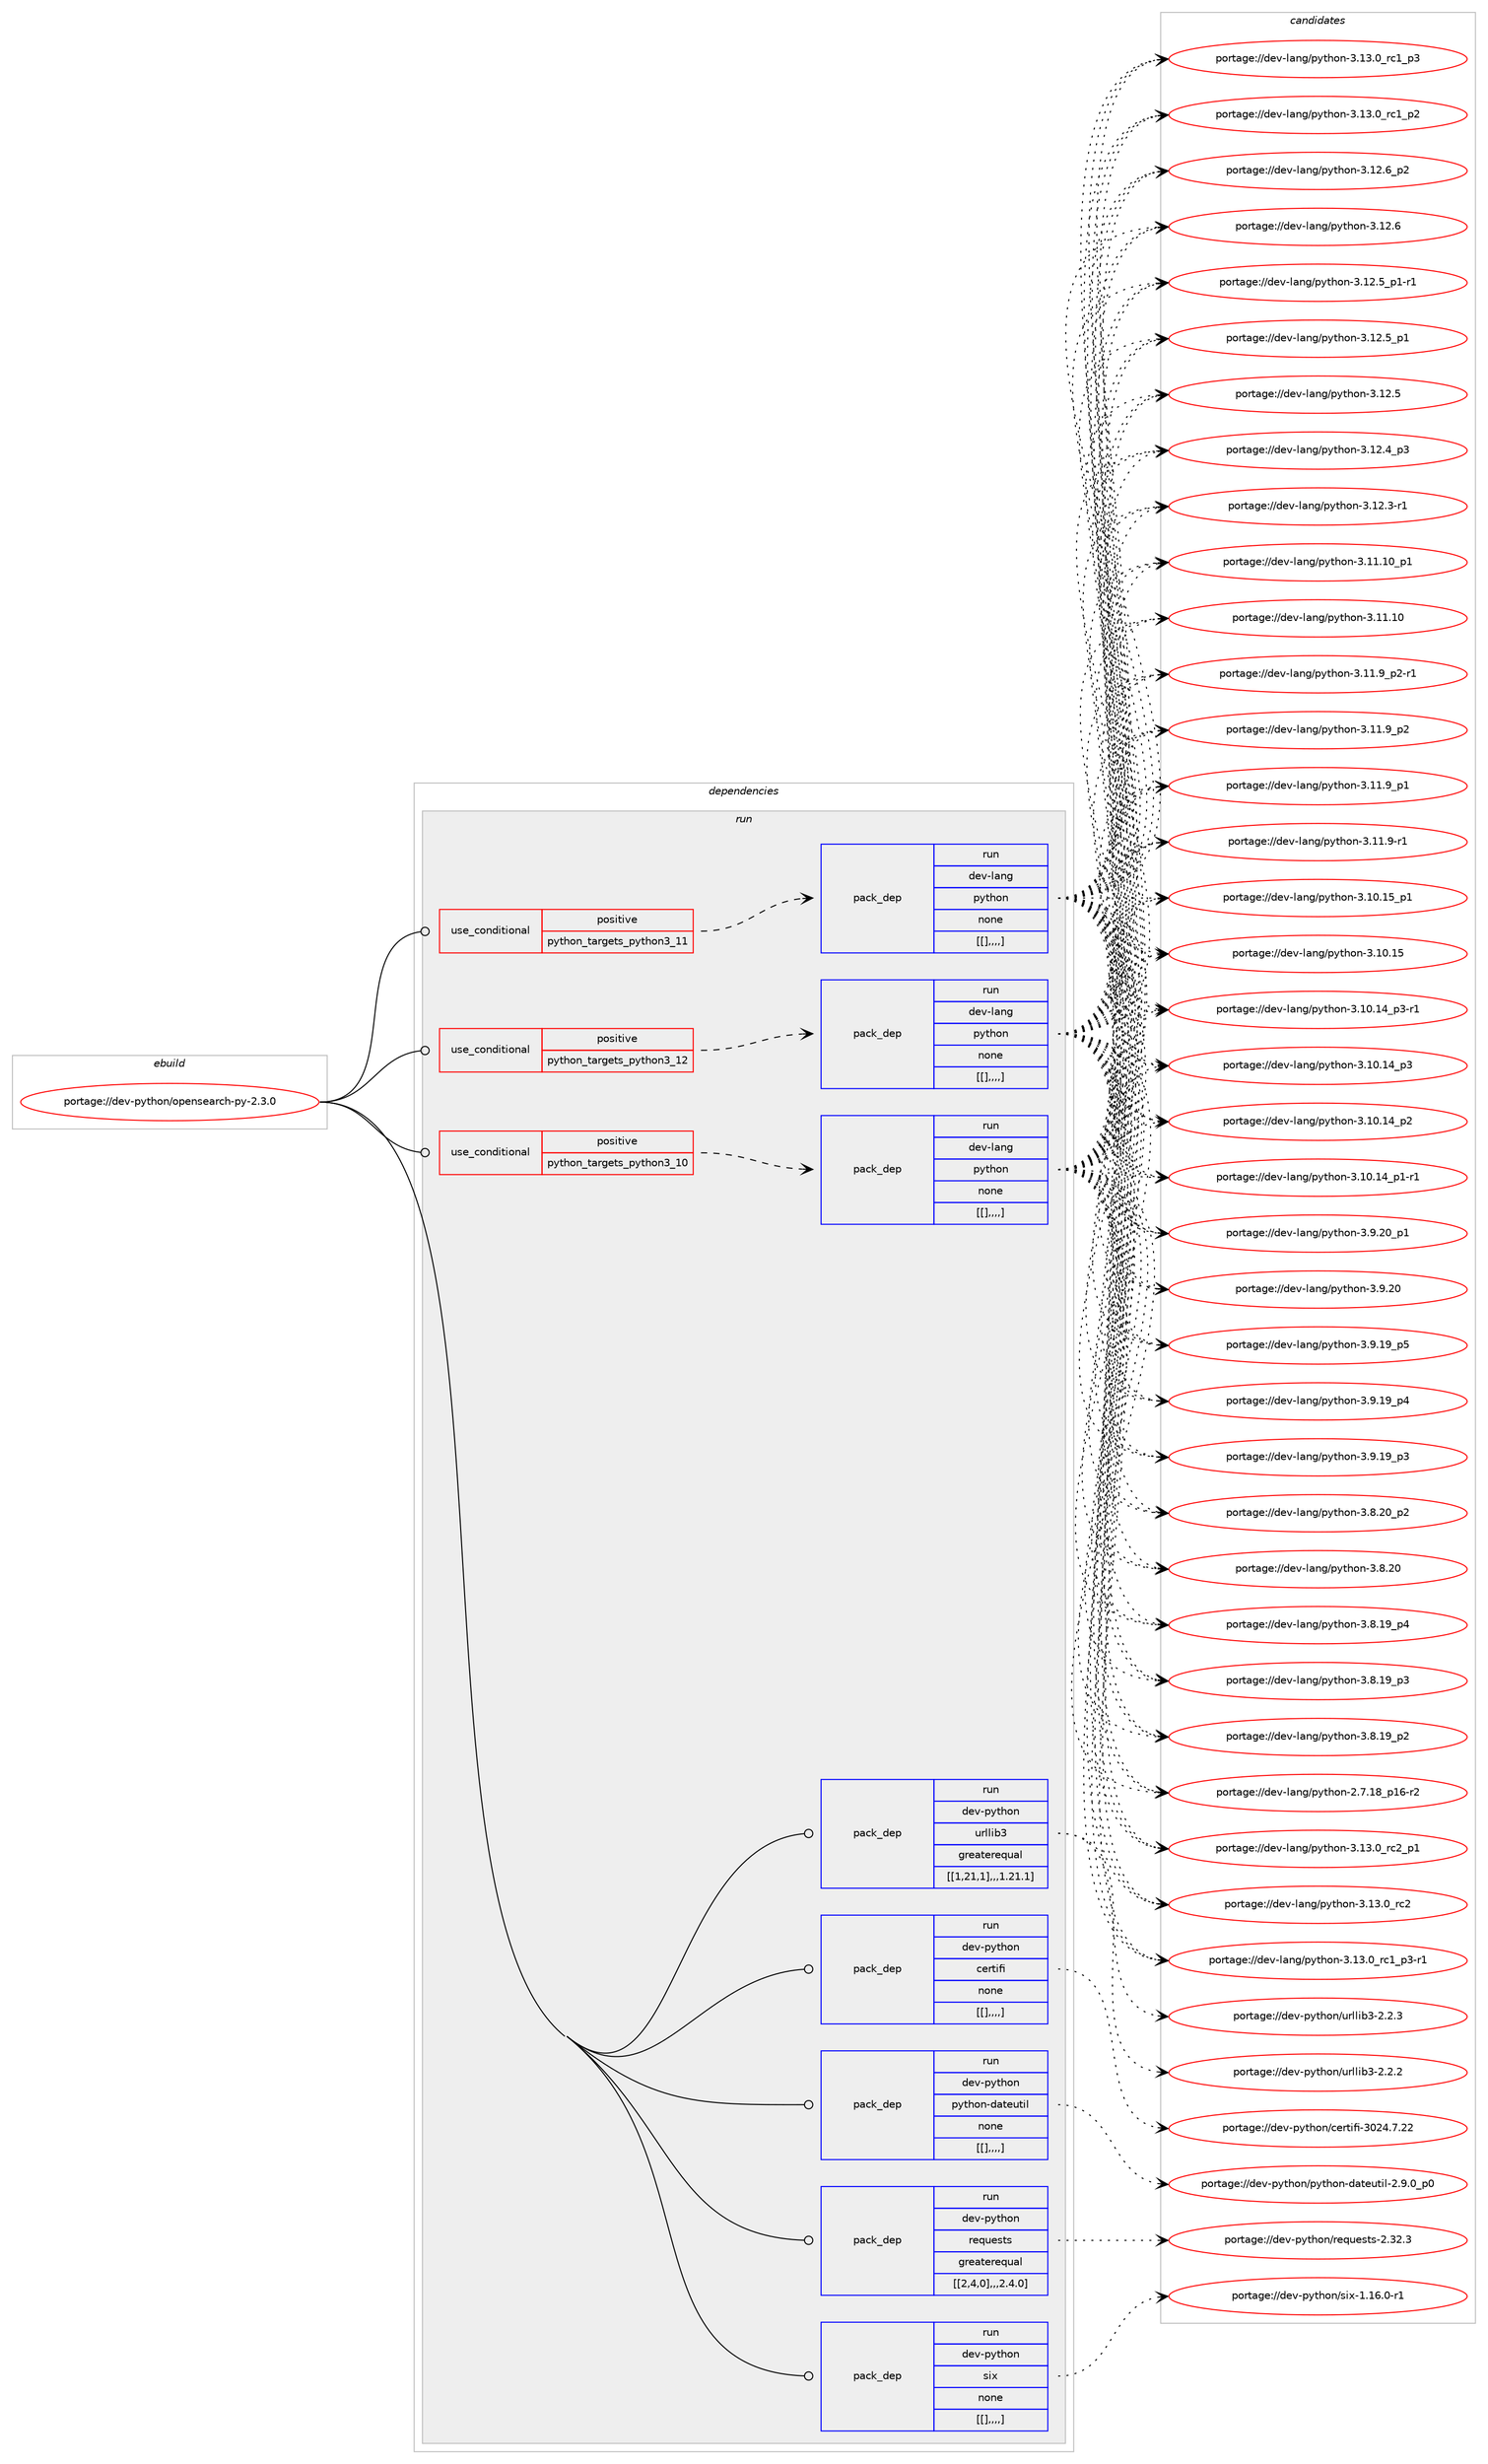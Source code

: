 digraph prolog {

# *************
# Graph options
# *************

newrank=true;
concentrate=true;
compound=true;
graph [rankdir=LR,fontname=Helvetica,fontsize=10,ranksep=1.5];#, ranksep=2.5, nodesep=0.2];
edge  [arrowhead=vee];
node  [fontname=Helvetica,fontsize=10];

# **********
# The ebuild
# **********

subgraph cluster_leftcol {
color=gray;
label=<<i>ebuild</i>>;
id [label="portage://dev-python/opensearch-py-2.3.0", color=red, width=4, href="../dev-python/opensearch-py-2.3.0.svg"];
}

# ****************
# The dependencies
# ****************

subgraph cluster_midcol {
color=gray;
label=<<i>dependencies</i>>;
subgraph cluster_compile {
fillcolor="#eeeeee";
style=filled;
label=<<i>compile</i>>;
}
subgraph cluster_compileandrun {
fillcolor="#eeeeee";
style=filled;
label=<<i>compile and run</i>>;
}
subgraph cluster_run {
fillcolor="#eeeeee";
style=filled;
label=<<i>run</i>>;
subgraph cond36762 {
dependency155177 [label=<<TABLE BORDER="0" CELLBORDER="1" CELLSPACING="0" CELLPADDING="4"><TR><TD ROWSPAN="3" CELLPADDING="10">use_conditional</TD></TR><TR><TD>positive</TD></TR><TR><TD>python_targets_python3_10</TD></TR></TABLE>>, shape=none, color=red];
subgraph pack117201 {
dependency155178 [label=<<TABLE BORDER="0" CELLBORDER="1" CELLSPACING="0" CELLPADDING="4" WIDTH="220"><TR><TD ROWSPAN="6" CELLPADDING="30">pack_dep</TD></TR><TR><TD WIDTH="110">run</TD></TR><TR><TD>dev-lang</TD></TR><TR><TD>python</TD></TR><TR><TD>none</TD></TR><TR><TD>[[],,,,]</TD></TR></TABLE>>, shape=none, color=blue];
}
dependency155177:e -> dependency155178:w [weight=20,style="dashed",arrowhead="vee"];
}
id:e -> dependency155177:w [weight=20,style="solid",arrowhead="odot"];
subgraph cond36763 {
dependency155179 [label=<<TABLE BORDER="0" CELLBORDER="1" CELLSPACING="0" CELLPADDING="4"><TR><TD ROWSPAN="3" CELLPADDING="10">use_conditional</TD></TR><TR><TD>positive</TD></TR><TR><TD>python_targets_python3_11</TD></TR></TABLE>>, shape=none, color=red];
subgraph pack117202 {
dependency155180 [label=<<TABLE BORDER="0" CELLBORDER="1" CELLSPACING="0" CELLPADDING="4" WIDTH="220"><TR><TD ROWSPAN="6" CELLPADDING="30">pack_dep</TD></TR><TR><TD WIDTH="110">run</TD></TR><TR><TD>dev-lang</TD></TR><TR><TD>python</TD></TR><TR><TD>none</TD></TR><TR><TD>[[],,,,]</TD></TR></TABLE>>, shape=none, color=blue];
}
dependency155179:e -> dependency155180:w [weight=20,style="dashed",arrowhead="vee"];
}
id:e -> dependency155179:w [weight=20,style="solid",arrowhead="odot"];
subgraph cond36764 {
dependency155181 [label=<<TABLE BORDER="0" CELLBORDER="1" CELLSPACING="0" CELLPADDING="4"><TR><TD ROWSPAN="3" CELLPADDING="10">use_conditional</TD></TR><TR><TD>positive</TD></TR><TR><TD>python_targets_python3_12</TD></TR></TABLE>>, shape=none, color=red];
subgraph pack117203 {
dependency155182 [label=<<TABLE BORDER="0" CELLBORDER="1" CELLSPACING="0" CELLPADDING="4" WIDTH="220"><TR><TD ROWSPAN="6" CELLPADDING="30">pack_dep</TD></TR><TR><TD WIDTH="110">run</TD></TR><TR><TD>dev-lang</TD></TR><TR><TD>python</TD></TR><TR><TD>none</TD></TR><TR><TD>[[],,,,]</TD></TR></TABLE>>, shape=none, color=blue];
}
dependency155181:e -> dependency155182:w [weight=20,style="dashed",arrowhead="vee"];
}
id:e -> dependency155181:w [weight=20,style="solid",arrowhead="odot"];
subgraph pack117204 {
dependency155183 [label=<<TABLE BORDER="0" CELLBORDER="1" CELLSPACING="0" CELLPADDING="4" WIDTH="220"><TR><TD ROWSPAN="6" CELLPADDING="30">pack_dep</TD></TR><TR><TD WIDTH="110">run</TD></TR><TR><TD>dev-python</TD></TR><TR><TD>certifi</TD></TR><TR><TD>none</TD></TR><TR><TD>[[],,,,]</TD></TR></TABLE>>, shape=none, color=blue];
}
id:e -> dependency155183:w [weight=20,style="solid",arrowhead="odot"];
subgraph pack117205 {
dependency155184 [label=<<TABLE BORDER="0" CELLBORDER="1" CELLSPACING="0" CELLPADDING="4" WIDTH="220"><TR><TD ROWSPAN="6" CELLPADDING="30">pack_dep</TD></TR><TR><TD WIDTH="110">run</TD></TR><TR><TD>dev-python</TD></TR><TR><TD>python-dateutil</TD></TR><TR><TD>none</TD></TR><TR><TD>[[],,,,]</TD></TR></TABLE>>, shape=none, color=blue];
}
id:e -> dependency155184:w [weight=20,style="solid",arrowhead="odot"];
subgraph pack117206 {
dependency155185 [label=<<TABLE BORDER="0" CELLBORDER="1" CELLSPACING="0" CELLPADDING="4" WIDTH="220"><TR><TD ROWSPAN="6" CELLPADDING="30">pack_dep</TD></TR><TR><TD WIDTH="110">run</TD></TR><TR><TD>dev-python</TD></TR><TR><TD>requests</TD></TR><TR><TD>greaterequal</TD></TR><TR><TD>[[2,4,0],,,2.4.0]</TD></TR></TABLE>>, shape=none, color=blue];
}
id:e -> dependency155185:w [weight=20,style="solid",arrowhead="odot"];
subgraph pack117207 {
dependency155186 [label=<<TABLE BORDER="0" CELLBORDER="1" CELLSPACING="0" CELLPADDING="4" WIDTH="220"><TR><TD ROWSPAN="6" CELLPADDING="30">pack_dep</TD></TR><TR><TD WIDTH="110">run</TD></TR><TR><TD>dev-python</TD></TR><TR><TD>six</TD></TR><TR><TD>none</TD></TR><TR><TD>[[],,,,]</TD></TR></TABLE>>, shape=none, color=blue];
}
id:e -> dependency155186:w [weight=20,style="solid",arrowhead="odot"];
subgraph pack117208 {
dependency155187 [label=<<TABLE BORDER="0" CELLBORDER="1" CELLSPACING="0" CELLPADDING="4" WIDTH="220"><TR><TD ROWSPAN="6" CELLPADDING="30">pack_dep</TD></TR><TR><TD WIDTH="110">run</TD></TR><TR><TD>dev-python</TD></TR><TR><TD>urllib3</TD></TR><TR><TD>greaterequal</TD></TR><TR><TD>[[1,21,1],,,1.21.1]</TD></TR></TABLE>>, shape=none, color=blue];
}
id:e -> dependency155187:w [weight=20,style="solid",arrowhead="odot"];
}
}

# **************
# The candidates
# **************

subgraph cluster_choices {
rank=same;
color=gray;
label=<<i>candidates</i>>;

subgraph choice117201 {
color=black;
nodesep=1;
choice100101118451089711010347112121116104111110455146495146489511499509511249 [label="portage://dev-lang/python-3.13.0_rc2_p1", color=red, width=4,href="../dev-lang/python-3.13.0_rc2_p1.svg"];
choice10010111845108971101034711212111610411111045514649514648951149950 [label="portage://dev-lang/python-3.13.0_rc2", color=red, width=4,href="../dev-lang/python-3.13.0_rc2.svg"];
choice1001011184510897110103471121211161041111104551464951464895114994995112514511449 [label="portage://dev-lang/python-3.13.0_rc1_p3-r1", color=red, width=4,href="../dev-lang/python-3.13.0_rc1_p3-r1.svg"];
choice100101118451089711010347112121116104111110455146495146489511499499511251 [label="portage://dev-lang/python-3.13.0_rc1_p3", color=red, width=4,href="../dev-lang/python-3.13.0_rc1_p3.svg"];
choice100101118451089711010347112121116104111110455146495146489511499499511250 [label="portage://dev-lang/python-3.13.0_rc1_p2", color=red, width=4,href="../dev-lang/python-3.13.0_rc1_p2.svg"];
choice100101118451089711010347112121116104111110455146495046549511250 [label="portage://dev-lang/python-3.12.6_p2", color=red, width=4,href="../dev-lang/python-3.12.6_p2.svg"];
choice10010111845108971101034711212111610411111045514649504654 [label="portage://dev-lang/python-3.12.6", color=red, width=4,href="../dev-lang/python-3.12.6.svg"];
choice1001011184510897110103471121211161041111104551464950465395112494511449 [label="portage://dev-lang/python-3.12.5_p1-r1", color=red, width=4,href="../dev-lang/python-3.12.5_p1-r1.svg"];
choice100101118451089711010347112121116104111110455146495046539511249 [label="portage://dev-lang/python-3.12.5_p1", color=red, width=4,href="../dev-lang/python-3.12.5_p1.svg"];
choice10010111845108971101034711212111610411111045514649504653 [label="portage://dev-lang/python-3.12.5", color=red, width=4,href="../dev-lang/python-3.12.5.svg"];
choice100101118451089711010347112121116104111110455146495046529511251 [label="portage://dev-lang/python-3.12.4_p3", color=red, width=4,href="../dev-lang/python-3.12.4_p3.svg"];
choice100101118451089711010347112121116104111110455146495046514511449 [label="portage://dev-lang/python-3.12.3-r1", color=red, width=4,href="../dev-lang/python-3.12.3-r1.svg"];
choice10010111845108971101034711212111610411111045514649494649489511249 [label="portage://dev-lang/python-3.11.10_p1", color=red, width=4,href="../dev-lang/python-3.11.10_p1.svg"];
choice1001011184510897110103471121211161041111104551464949464948 [label="portage://dev-lang/python-3.11.10", color=red, width=4,href="../dev-lang/python-3.11.10.svg"];
choice1001011184510897110103471121211161041111104551464949465795112504511449 [label="portage://dev-lang/python-3.11.9_p2-r1", color=red, width=4,href="../dev-lang/python-3.11.9_p2-r1.svg"];
choice100101118451089711010347112121116104111110455146494946579511250 [label="portage://dev-lang/python-3.11.9_p2", color=red, width=4,href="../dev-lang/python-3.11.9_p2.svg"];
choice100101118451089711010347112121116104111110455146494946579511249 [label="portage://dev-lang/python-3.11.9_p1", color=red, width=4,href="../dev-lang/python-3.11.9_p1.svg"];
choice100101118451089711010347112121116104111110455146494946574511449 [label="portage://dev-lang/python-3.11.9-r1", color=red, width=4,href="../dev-lang/python-3.11.9-r1.svg"];
choice10010111845108971101034711212111610411111045514649484649539511249 [label="portage://dev-lang/python-3.10.15_p1", color=red, width=4,href="../dev-lang/python-3.10.15_p1.svg"];
choice1001011184510897110103471121211161041111104551464948464953 [label="portage://dev-lang/python-3.10.15", color=red, width=4,href="../dev-lang/python-3.10.15.svg"];
choice100101118451089711010347112121116104111110455146494846495295112514511449 [label="portage://dev-lang/python-3.10.14_p3-r1", color=red, width=4,href="../dev-lang/python-3.10.14_p3-r1.svg"];
choice10010111845108971101034711212111610411111045514649484649529511251 [label="portage://dev-lang/python-3.10.14_p3", color=red, width=4,href="../dev-lang/python-3.10.14_p3.svg"];
choice10010111845108971101034711212111610411111045514649484649529511250 [label="portage://dev-lang/python-3.10.14_p2", color=red, width=4,href="../dev-lang/python-3.10.14_p2.svg"];
choice100101118451089711010347112121116104111110455146494846495295112494511449 [label="portage://dev-lang/python-3.10.14_p1-r1", color=red, width=4,href="../dev-lang/python-3.10.14_p1-r1.svg"];
choice100101118451089711010347112121116104111110455146574650489511249 [label="portage://dev-lang/python-3.9.20_p1", color=red, width=4,href="../dev-lang/python-3.9.20_p1.svg"];
choice10010111845108971101034711212111610411111045514657465048 [label="portage://dev-lang/python-3.9.20", color=red, width=4,href="../dev-lang/python-3.9.20.svg"];
choice100101118451089711010347112121116104111110455146574649579511253 [label="portage://dev-lang/python-3.9.19_p5", color=red, width=4,href="../dev-lang/python-3.9.19_p5.svg"];
choice100101118451089711010347112121116104111110455146574649579511252 [label="portage://dev-lang/python-3.9.19_p4", color=red, width=4,href="../dev-lang/python-3.9.19_p4.svg"];
choice100101118451089711010347112121116104111110455146574649579511251 [label="portage://dev-lang/python-3.9.19_p3", color=red, width=4,href="../dev-lang/python-3.9.19_p3.svg"];
choice100101118451089711010347112121116104111110455146564650489511250 [label="portage://dev-lang/python-3.8.20_p2", color=red, width=4,href="../dev-lang/python-3.8.20_p2.svg"];
choice10010111845108971101034711212111610411111045514656465048 [label="portage://dev-lang/python-3.8.20", color=red, width=4,href="../dev-lang/python-3.8.20.svg"];
choice100101118451089711010347112121116104111110455146564649579511252 [label="portage://dev-lang/python-3.8.19_p4", color=red, width=4,href="../dev-lang/python-3.8.19_p4.svg"];
choice100101118451089711010347112121116104111110455146564649579511251 [label="portage://dev-lang/python-3.8.19_p3", color=red, width=4,href="../dev-lang/python-3.8.19_p3.svg"];
choice100101118451089711010347112121116104111110455146564649579511250 [label="portage://dev-lang/python-3.8.19_p2", color=red, width=4,href="../dev-lang/python-3.8.19_p2.svg"];
choice100101118451089711010347112121116104111110455046554649569511249544511450 [label="portage://dev-lang/python-2.7.18_p16-r2", color=red, width=4,href="../dev-lang/python-2.7.18_p16-r2.svg"];
dependency155178:e -> choice100101118451089711010347112121116104111110455146495146489511499509511249:w [style=dotted,weight="100"];
dependency155178:e -> choice10010111845108971101034711212111610411111045514649514648951149950:w [style=dotted,weight="100"];
dependency155178:e -> choice1001011184510897110103471121211161041111104551464951464895114994995112514511449:w [style=dotted,weight="100"];
dependency155178:e -> choice100101118451089711010347112121116104111110455146495146489511499499511251:w [style=dotted,weight="100"];
dependency155178:e -> choice100101118451089711010347112121116104111110455146495146489511499499511250:w [style=dotted,weight="100"];
dependency155178:e -> choice100101118451089711010347112121116104111110455146495046549511250:w [style=dotted,weight="100"];
dependency155178:e -> choice10010111845108971101034711212111610411111045514649504654:w [style=dotted,weight="100"];
dependency155178:e -> choice1001011184510897110103471121211161041111104551464950465395112494511449:w [style=dotted,weight="100"];
dependency155178:e -> choice100101118451089711010347112121116104111110455146495046539511249:w [style=dotted,weight="100"];
dependency155178:e -> choice10010111845108971101034711212111610411111045514649504653:w [style=dotted,weight="100"];
dependency155178:e -> choice100101118451089711010347112121116104111110455146495046529511251:w [style=dotted,weight="100"];
dependency155178:e -> choice100101118451089711010347112121116104111110455146495046514511449:w [style=dotted,weight="100"];
dependency155178:e -> choice10010111845108971101034711212111610411111045514649494649489511249:w [style=dotted,weight="100"];
dependency155178:e -> choice1001011184510897110103471121211161041111104551464949464948:w [style=dotted,weight="100"];
dependency155178:e -> choice1001011184510897110103471121211161041111104551464949465795112504511449:w [style=dotted,weight="100"];
dependency155178:e -> choice100101118451089711010347112121116104111110455146494946579511250:w [style=dotted,weight="100"];
dependency155178:e -> choice100101118451089711010347112121116104111110455146494946579511249:w [style=dotted,weight="100"];
dependency155178:e -> choice100101118451089711010347112121116104111110455146494946574511449:w [style=dotted,weight="100"];
dependency155178:e -> choice10010111845108971101034711212111610411111045514649484649539511249:w [style=dotted,weight="100"];
dependency155178:e -> choice1001011184510897110103471121211161041111104551464948464953:w [style=dotted,weight="100"];
dependency155178:e -> choice100101118451089711010347112121116104111110455146494846495295112514511449:w [style=dotted,weight="100"];
dependency155178:e -> choice10010111845108971101034711212111610411111045514649484649529511251:w [style=dotted,weight="100"];
dependency155178:e -> choice10010111845108971101034711212111610411111045514649484649529511250:w [style=dotted,weight="100"];
dependency155178:e -> choice100101118451089711010347112121116104111110455146494846495295112494511449:w [style=dotted,weight="100"];
dependency155178:e -> choice100101118451089711010347112121116104111110455146574650489511249:w [style=dotted,weight="100"];
dependency155178:e -> choice10010111845108971101034711212111610411111045514657465048:w [style=dotted,weight="100"];
dependency155178:e -> choice100101118451089711010347112121116104111110455146574649579511253:w [style=dotted,weight="100"];
dependency155178:e -> choice100101118451089711010347112121116104111110455146574649579511252:w [style=dotted,weight="100"];
dependency155178:e -> choice100101118451089711010347112121116104111110455146574649579511251:w [style=dotted,weight="100"];
dependency155178:e -> choice100101118451089711010347112121116104111110455146564650489511250:w [style=dotted,weight="100"];
dependency155178:e -> choice10010111845108971101034711212111610411111045514656465048:w [style=dotted,weight="100"];
dependency155178:e -> choice100101118451089711010347112121116104111110455146564649579511252:w [style=dotted,weight="100"];
dependency155178:e -> choice100101118451089711010347112121116104111110455146564649579511251:w [style=dotted,weight="100"];
dependency155178:e -> choice100101118451089711010347112121116104111110455146564649579511250:w [style=dotted,weight="100"];
dependency155178:e -> choice100101118451089711010347112121116104111110455046554649569511249544511450:w [style=dotted,weight="100"];
}
subgraph choice117202 {
color=black;
nodesep=1;
choice100101118451089711010347112121116104111110455146495146489511499509511249 [label="portage://dev-lang/python-3.13.0_rc2_p1", color=red, width=4,href="../dev-lang/python-3.13.0_rc2_p1.svg"];
choice10010111845108971101034711212111610411111045514649514648951149950 [label="portage://dev-lang/python-3.13.0_rc2", color=red, width=4,href="../dev-lang/python-3.13.0_rc2.svg"];
choice1001011184510897110103471121211161041111104551464951464895114994995112514511449 [label="portage://dev-lang/python-3.13.0_rc1_p3-r1", color=red, width=4,href="../dev-lang/python-3.13.0_rc1_p3-r1.svg"];
choice100101118451089711010347112121116104111110455146495146489511499499511251 [label="portage://dev-lang/python-3.13.0_rc1_p3", color=red, width=4,href="../dev-lang/python-3.13.0_rc1_p3.svg"];
choice100101118451089711010347112121116104111110455146495146489511499499511250 [label="portage://dev-lang/python-3.13.0_rc1_p2", color=red, width=4,href="../dev-lang/python-3.13.0_rc1_p2.svg"];
choice100101118451089711010347112121116104111110455146495046549511250 [label="portage://dev-lang/python-3.12.6_p2", color=red, width=4,href="../dev-lang/python-3.12.6_p2.svg"];
choice10010111845108971101034711212111610411111045514649504654 [label="portage://dev-lang/python-3.12.6", color=red, width=4,href="../dev-lang/python-3.12.6.svg"];
choice1001011184510897110103471121211161041111104551464950465395112494511449 [label="portage://dev-lang/python-3.12.5_p1-r1", color=red, width=4,href="../dev-lang/python-3.12.5_p1-r1.svg"];
choice100101118451089711010347112121116104111110455146495046539511249 [label="portage://dev-lang/python-3.12.5_p1", color=red, width=4,href="../dev-lang/python-3.12.5_p1.svg"];
choice10010111845108971101034711212111610411111045514649504653 [label="portage://dev-lang/python-3.12.5", color=red, width=4,href="../dev-lang/python-3.12.5.svg"];
choice100101118451089711010347112121116104111110455146495046529511251 [label="portage://dev-lang/python-3.12.4_p3", color=red, width=4,href="../dev-lang/python-3.12.4_p3.svg"];
choice100101118451089711010347112121116104111110455146495046514511449 [label="portage://dev-lang/python-3.12.3-r1", color=red, width=4,href="../dev-lang/python-3.12.3-r1.svg"];
choice10010111845108971101034711212111610411111045514649494649489511249 [label="portage://dev-lang/python-3.11.10_p1", color=red, width=4,href="../dev-lang/python-3.11.10_p1.svg"];
choice1001011184510897110103471121211161041111104551464949464948 [label="portage://dev-lang/python-3.11.10", color=red, width=4,href="../dev-lang/python-3.11.10.svg"];
choice1001011184510897110103471121211161041111104551464949465795112504511449 [label="portage://dev-lang/python-3.11.9_p2-r1", color=red, width=4,href="../dev-lang/python-3.11.9_p2-r1.svg"];
choice100101118451089711010347112121116104111110455146494946579511250 [label="portage://dev-lang/python-3.11.9_p2", color=red, width=4,href="../dev-lang/python-3.11.9_p2.svg"];
choice100101118451089711010347112121116104111110455146494946579511249 [label="portage://dev-lang/python-3.11.9_p1", color=red, width=4,href="../dev-lang/python-3.11.9_p1.svg"];
choice100101118451089711010347112121116104111110455146494946574511449 [label="portage://dev-lang/python-3.11.9-r1", color=red, width=4,href="../dev-lang/python-3.11.9-r1.svg"];
choice10010111845108971101034711212111610411111045514649484649539511249 [label="portage://dev-lang/python-3.10.15_p1", color=red, width=4,href="../dev-lang/python-3.10.15_p1.svg"];
choice1001011184510897110103471121211161041111104551464948464953 [label="portage://dev-lang/python-3.10.15", color=red, width=4,href="../dev-lang/python-3.10.15.svg"];
choice100101118451089711010347112121116104111110455146494846495295112514511449 [label="portage://dev-lang/python-3.10.14_p3-r1", color=red, width=4,href="../dev-lang/python-3.10.14_p3-r1.svg"];
choice10010111845108971101034711212111610411111045514649484649529511251 [label="portage://dev-lang/python-3.10.14_p3", color=red, width=4,href="../dev-lang/python-3.10.14_p3.svg"];
choice10010111845108971101034711212111610411111045514649484649529511250 [label="portage://dev-lang/python-3.10.14_p2", color=red, width=4,href="../dev-lang/python-3.10.14_p2.svg"];
choice100101118451089711010347112121116104111110455146494846495295112494511449 [label="portage://dev-lang/python-3.10.14_p1-r1", color=red, width=4,href="../dev-lang/python-3.10.14_p1-r1.svg"];
choice100101118451089711010347112121116104111110455146574650489511249 [label="portage://dev-lang/python-3.9.20_p1", color=red, width=4,href="../dev-lang/python-3.9.20_p1.svg"];
choice10010111845108971101034711212111610411111045514657465048 [label="portage://dev-lang/python-3.9.20", color=red, width=4,href="../dev-lang/python-3.9.20.svg"];
choice100101118451089711010347112121116104111110455146574649579511253 [label="portage://dev-lang/python-3.9.19_p5", color=red, width=4,href="../dev-lang/python-3.9.19_p5.svg"];
choice100101118451089711010347112121116104111110455146574649579511252 [label="portage://dev-lang/python-3.9.19_p4", color=red, width=4,href="../dev-lang/python-3.9.19_p4.svg"];
choice100101118451089711010347112121116104111110455146574649579511251 [label="portage://dev-lang/python-3.9.19_p3", color=red, width=4,href="../dev-lang/python-3.9.19_p3.svg"];
choice100101118451089711010347112121116104111110455146564650489511250 [label="portage://dev-lang/python-3.8.20_p2", color=red, width=4,href="../dev-lang/python-3.8.20_p2.svg"];
choice10010111845108971101034711212111610411111045514656465048 [label="portage://dev-lang/python-3.8.20", color=red, width=4,href="../dev-lang/python-3.8.20.svg"];
choice100101118451089711010347112121116104111110455146564649579511252 [label="portage://dev-lang/python-3.8.19_p4", color=red, width=4,href="../dev-lang/python-3.8.19_p4.svg"];
choice100101118451089711010347112121116104111110455146564649579511251 [label="portage://dev-lang/python-3.8.19_p3", color=red, width=4,href="../dev-lang/python-3.8.19_p3.svg"];
choice100101118451089711010347112121116104111110455146564649579511250 [label="portage://dev-lang/python-3.8.19_p2", color=red, width=4,href="../dev-lang/python-3.8.19_p2.svg"];
choice100101118451089711010347112121116104111110455046554649569511249544511450 [label="portage://dev-lang/python-2.7.18_p16-r2", color=red, width=4,href="../dev-lang/python-2.7.18_p16-r2.svg"];
dependency155180:e -> choice100101118451089711010347112121116104111110455146495146489511499509511249:w [style=dotted,weight="100"];
dependency155180:e -> choice10010111845108971101034711212111610411111045514649514648951149950:w [style=dotted,weight="100"];
dependency155180:e -> choice1001011184510897110103471121211161041111104551464951464895114994995112514511449:w [style=dotted,weight="100"];
dependency155180:e -> choice100101118451089711010347112121116104111110455146495146489511499499511251:w [style=dotted,weight="100"];
dependency155180:e -> choice100101118451089711010347112121116104111110455146495146489511499499511250:w [style=dotted,weight="100"];
dependency155180:e -> choice100101118451089711010347112121116104111110455146495046549511250:w [style=dotted,weight="100"];
dependency155180:e -> choice10010111845108971101034711212111610411111045514649504654:w [style=dotted,weight="100"];
dependency155180:e -> choice1001011184510897110103471121211161041111104551464950465395112494511449:w [style=dotted,weight="100"];
dependency155180:e -> choice100101118451089711010347112121116104111110455146495046539511249:w [style=dotted,weight="100"];
dependency155180:e -> choice10010111845108971101034711212111610411111045514649504653:w [style=dotted,weight="100"];
dependency155180:e -> choice100101118451089711010347112121116104111110455146495046529511251:w [style=dotted,weight="100"];
dependency155180:e -> choice100101118451089711010347112121116104111110455146495046514511449:w [style=dotted,weight="100"];
dependency155180:e -> choice10010111845108971101034711212111610411111045514649494649489511249:w [style=dotted,weight="100"];
dependency155180:e -> choice1001011184510897110103471121211161041111104551464949464948:w [style=dotted,weight="100"];
dependency155180:e -> choice1001011184510897110103471121211161041111104551464949465795112504511449:w [style=dotted,weight="100"];
dependency155180:e -> choice100101118451089711010347112121116104111110455146494946579511250:w [style=dotted,weight="100"];
dependency155180:e -> choice100101118451089711010347112121116104111110455146494946579511249:w [style=dotted,weight="100"];
dependency155180:e -> choice100101118451089711010347112121116104111110455146494946574511449:w [style=dotted,weight="100"];
dependency155180:e -> choice10010111845108971101034711212111610411111045514649484649539511249:w [style=dotted,weight="100"];
dependency155180:e -> choice1001011184510897110103471121211161041111104551464948464953:w [style=dotted,weight="100"];
dependency155180:e -> choice100101118451089711010347112121116104111110455146494846495295112514511449:w [style=dotted,weight="100"];
dependency155180:e -> choice10010111845108971101034711212111610411111045514649484649529511251:w [style=dotted,weight="100"];
dependency155180:e -> choice10010111845108971101034711212111610411111045514649484649529511250:w [style=dotted,weight="100"];
dependency155180:e -> choice100101118451089711010347112121116104111110455146494846495295112494511449:w [style=dotted,weight="100"];
dependency155180:e -> choice100101118451089711010347112121116104111110455146574650489511249:w [style=dotted,weight="100"];
dependency155180:e -> choice10010111845108971101034711212111610411111045514657465048:w [style=dotted,weight="100"];
dependency155180:e -> choice100101118451089711010347112121116104111110455146574649579511253:w [style=dotted,weight="100"];
dependency155180:e -> choice100101118451089711010347112121116104111110455146574649579511252:w [style=dotted,weight="100"];
dependency155180:e -> choice100101118451089711010347112121116104111110455146574649579511251:w [style=dotted,weight="100"];
dependency155180:e -> choice100101118451089711010347112121116104111110455146564650489511250:w [style=dotted,weight="100"];
dependency155180:e -> choice10010111845108971101034711212111610411111045514656465048:w [style=dotted,weight="100"];
dependency155180:e -> choice100101118451089711010347112121116104111110455146564649579511252:w [style=dotted,weight="100"];
dependency155180:e -> choice100101118451089711010347112121116104111110455146564649579511251:w [style=dotted,weight="100"];
dependency155180:e -> choice100101118451089711010347112121116104111110455146564649579511250:w [style=dotted,weight="100"];
dependency155180:e -> choice100101118451089711010347112121116104111110455046554649569511249544511450:w [style=dotted,weight="100"];
}
subgraph choice117203 {
color=black;
nodesep=1;
choice100101118451089711010347112121116104111110455146495146489511499509511249 [label="portage://dev-lang/python-3.13.0_rc2_p1", color=red, width=4,href="../dev-lang/python-3.13.0_rc2_p1.svg"];
choice10010111845108971101034711212111610411111045514649514648951149950 [label="portage://dev-lang/python-3.13.0_rc2", color=red, width=4,href="../dev-lang/python-3.13.0_rc2.svg"];
choice1001011184510897110103471121211161041111104551464951464895114994995112514511449 [label="portage://dev-lang/python-3.13.0_rc1_p3-r1", color=red, width=4,href="../dev-lang/python-3.13.0_rc1_p3-r1.svg"];
choice100101118451089711010347112121116104111110455146495146489511499499511251 [label="portage://dev-lang/python-3.13.0_rc1_p3", color=red, width=4,href="../dev-lang/python-3.13.0_rc1_p3.svg"];
choice100101118451089711010347112121116104111110455146495146489511499499511250 [label="portage://dev-lang/python-3.13.0_rc1_p2", color=red, width=4,href="../dev-lang/python-3.13.0_rc1_p2.svg"];
choice100101118451089711010347112121116104111110455146495046549511250 [label="portage://dev-lang/python-3.12.6_p2", color=red, width=4,href="../dev-lang/python-3.12.6_p2.svg"];
choice10010111845108971101034711212111610411111045514649504654 [label="portage://dev-lang/python-3.12.6", color=red, width=4,href="../dev-lang/python-3.12.6.svg"];
choice1001011184510897110103471121211161041111104551464950465395112494511449 [label="portage://dev-lang/python-3.12.5_p1-r1", color=red, width=4,href="../dev-lang/python-3.12.5_p1-r1.svg"];
choice100101118451089711010347112121116104111110455146495046539511249 [label="portage://dev-lang/python-3.12.5_p1", color=red, width=4,href="../dev-lang/python-3.12.5_p1.svg"];
choice10010111845108971101034711212111610411111045514649504653 [label="portage://dev-lang/python-3.12.5", color=red, width=4,href="../dev-lang/python-3.12.5.svg"];
choice100101118451089711010347112121116104111110455146495046529511251 [label="portage://dev-lang/python-3.12.4_p3", color=red, width=4,href="../dev-lang/python-3.12.4_p3.svg"];
choice100101118451089711010347112121116104111110455146495046514511449 [label="portage://dev-lang/python-3.12.3-r1", color=red, width=4,href="../dev-lang/python-3.12.3-r1.svg"];
choice10010111845108971101034711212111610411111045514649494649489511249 [label="portage://dev-lang/python-3.11.10_p1", color=red, width=4,href="../dev-lang/python-3.11.10_p1.svg"];
choice1001011184510897110103471121211161041111104551464949464948 [label="portage://dev-lang/python-3.11.10", color=red, width=4,href="../dev-lang/python-3.11.10.svg"];
choice1001011184510897110103471121211161041111104551464949465795112504511449 [label="portage://dev-lang/python-3.11.9_p2-r1", color=red, width=4,href="../dev-lang/python-3.11.9_p2-r1.svg"];
choice100101118451089711010347112121116104111110455146494946579511250 [label="portage://dev-lang/python-3.11.9_p2", color=red, width=4,href="../dev-lang/python-3.11.9_p2.svg"];
choice100101118451089711010347112121116104111110455146494946579511249 [label="portage://dev-lang/python-3.11.9_p1", color=red, width=4,href="../dev-lang/python-3.11.9_p1.svg"];
choice100101118451089711010347112121116104111110455146494946574511449 [label="portage://dev-lang/python-3.11.9-r1", color=red, width=4,href="../dev-lang/python-3.11.9-r1.svg"];
choice10010111845108971101034711212111610411111045514649484649539511249 [label="portage://dev-lang/python-3.10.15_p1", color=red, width=4,href="../dev-lang/python-3.10.15_p1.svg"];
choice1001011184510897110103471121211161041111104551464948464953 [label="portage://dev-lang/python-3.10.15", color=red, width=4,href="../dev-lang/python-3.10.15.svg"];
choice100101118451089711010347112121116104111110455146494846495295112514511449 [label="portage://dev-lang/python-3.10.14_p3-r1", color=red, width=4,href="../dev-lang/python-3.10.14_p3-r1.svg"];
choice10010111845108971101034711212111610411111045514649484649529511251 [label="portage://dev-lang/python-3.10.14_p3", color=red, width=4,href="../dev-lang/python-3.10.14_p3.svg"];
choice10010111845108971101034711212111610411111045514649484649529511250 [label="portage://dev-lang/python-3.10.14_p2", color=red, width=4,href="../dev-lang/python-3.10.14_p2.svg"];
choice100101118451089711010347112121116104111110455146494846495295112494511449 [label="portage://dev-lang/python-3.10.14_p1-r1", color=red, width=4,href="../dev-lang/python-3.10.14_p1-r1.svg"];
choice100101118451089711010347112121116104111110455146574650489511249 [label="portage://dev-lang/python-3.9.20_p1", color=red, width=4,href="../dev-lang/python-3.9.20_p1.svg"];
choice10010111845108971101034711212111610411111045514657465048 [label="portage://dev-lang/python-3.9.20", color=red, width=4,href="../dev-lang/python-3.9.20.svg"];
choice100101118451089711010347112121116104111110455146574649579511253 [label="portage://dev-lang/python-3.9.19_p5", color=red, width=4,href="../dev-lang/python-3.9.19_p5.svg"];
choice100101118451089711010347112121116104111110455146574649579511252 [label="portage://dev-lang/python-3.9.19_p4", color=red, width=4,href="../dev-lang/python-3.9.19_p4.svg"];
choice100101118451089711010347112121116104111110455146574649579511251 [label="portage://dev-lang/python-3.9.19_p3", color=red, width=4,href="../dev-lang/python-3.9.19_p3.svg"];
choice100101118451089711010347112121116104111110455146564650489511250 [label="portage://dev-lang/python-3.8.20_p2", color=red, width=4,href="../dev-lang/python-3.8.20_p2.svg"];
choice10010111845108971101034711212111610411111045514656465048 [label="portage://dev-lang/python-3.8.20", color=red, width=4,href="../dev-lang/python-3.8.20.svg"];
choice100101118451089711010347112121116104111110455146564649579511252 [label="portage://dev-lang/python-3.8.19_p4", color=red, width=4,href="../dev-lang/python-3.8.19_p4.svg"];
choice100101118451089711010347112121116104111110455146564649579511251 [label="portage://dev-lang/python-3.8.19_p3", color=red, width=4,href="../dev-lang/python-3.8.19_p3.svg"];
choice100101118451089711010347112121116104111110455146564649579511250 [label="portage://dev-lang/python-3.8.19_p2", color=red, width=4,href="../dev-lang/python-3.8.19_p2.svg"];
choice100101118451089711010347112121116104111110455046554649569511249544511450 [label="portage://dev-lang/python-2.7.18_p16-r2", color=red, width=4,href="../dev-lang/python-2.7.18_p16-r2.svg"];
dependency155182:e -> choice100101118451089711010347112121116104111110455146495146489511499509511249:w [style=dotted,weight="100"];
dependency155182:e -> choice10010111845108971101034711212111610411111045514649514648951149950:w [style=dotted,weight="100"];
dependency155182:e -> choice1001011184510897110103471121211161041111104551464951464895114994995112514511449:w [style=dotted,weight="100"];
dependency155182:e -> choice100101118451089711010347112121116104111110455146495146489511499499511251:w [style=dotted,weight="100"];
dependency155182:e -> choice100101118451089711010347112121116104111110455146495146489511499499511250:w [style=dotted,weight="100"];
dependency155182:e -> choice100101118451089711010347112121116104111110455146495046549511250:w [style=dotted,weight="100"];
dependency155182:e -> choice10010111845108971101034711212111610411111045514649504654:w [style=dotted,weight="100"];
dependency155182:e -> choice1001011184510897110103471121211161041111104551464950465395112494511449:w [style=dotted,weight="100"];
dependency155182:e -> choice100101118451089711010347112121116104111110455146495046539511249:w [style=dotted,weight="100"];
dependency155182:e -> choice10010111845108971101034711212111610411111045514649504653:w [style=dotted,weight="100"];
dependency155182:e -> choice100101118451089711010347112121116104111110455146495046529511251:w [style=dotted,weight="100"];
dependency155182:e -> choice100101118451089711010347112121116104111110455146495046514511449:w [style=dotted,weight="100"];
dependency155182:e -> choice10010111845108971101034711212111610411111045514649494649489511249:w [style=dotted,weight="100"];
dependency155182:e -> choice1001011184510897110103471121211161041111104551464949464948:w [style=dotted,weight="100"];
dependency155182:e -> choice1001011184510897110103471121211161041111104551464949465795112504511449:w [style=dotted,weight="100"];
dependency155182:e -> choice100101118451089711010347112121116104111110455146494946579511250:w [style=dotted,weight="100"];
dependency155182:e -> choice100101118451089711010347112121116104111110455146494946579511249:w [style=dotted,weight="100"];
dependency155182:e -> choice100101118451089711010347112121116104111110455146494946574511449:w [style=dotted,weight="100"];
dependency155182:e -> choice10010111845108971101034711212111610411111045514649484649539511249:w [style=dotted,weight="100"];
dependency155182:e -> choice1001011184510897110103471121211161041111104551464948464953:w [style=dotted,weight="100"];
dependency155182:e -> choice100101118451089711010347112121116104111110455146494846495295112514511449:w [style=dotted,weight="100"];
dependency155182:e -> choice10010111845108971101034711212111610411111045514649484649529511251:w [style=dotted,weight="100"];
dependency155182:e -> choice10010111845108971101034711212111610411111045514649484649529511250:w [style=dotted,weight="100"];
dependency155182:e -> choice100101118451089711010347112121116104111110455146494846495295112494511449:w [style=dotted,weight="100"];
dependency155182:e -> choice100101118451089711010347112121116104111110455146574650489511249:w [style=dotted,weight="100"];
dependency155182:e -> choice10010111845108971101034711212111610411111045514657465048:w [style=dotted,weight="100"];
dependency155182:e -> choice100101118451089711010347112121116104111110455146574649579511253:w [style=dotted,weight="100"];
dependency155182:e -> choice100101118451089711010347112121116104111110455146574649579511252:w [style=dotted,weight="100"];
dependency155182:e -> choice100101118451089711010347112121116104111110455146574649579511251:w [style=dotted,weight="100"];
dependency155182:e -> choice100101118451089711010347112121116104111110455146564650489511250:w [style=dotted,weight="100"];
dependency155182:e -> choice10010111845108971101034711212111610411111045514656465048:w [style=dotted,weight="100"];
dependency155182:e -> choice100101118451089711010347112121116104111110455146564649579511252:w [style=dotted,weight="100"];
dependency155182:e -> choice100101118451089711010347112121116104111110455146564649579511251:w [style=dotted,weight="100"];
dependency155182:e -> choice100101118451089711010347112121116104111110455146564649579511250:w [style=dotted,weight="100"];
dependency155182:e -> choice100101118451089711010347112121116104111110455046554649569511249544511450:w [style=dotted,weight="100"];
}
subgraph choice117204 {
color=black;
nodesep=1;
choice10010111845112121116104111110479910111411610510210545514850524655465050 [label="portage://dev-python/certifi-3024.7.22", color=red, width=4,href="../dev-python/certifi-3024.7.22.svg"];
dependency155183:e -> choice10010111845112121116104111110479910111411610510210545514850524655465050:w [style=dotted,weight="100"];
}
subgraph choice117205 {
color=black;
nodesep=1;
choice100101118451121211161041111104711212111610411111045100971161011171161051084550465746489511248 [label="portage://dev-python/python-dateutil-2.9.0_p0", color=red, width=4,href="../dev-python/python-dateutil-2.9.0_p0.svg"];
dependency155184:e -> choice100101118451121211161041111104711212111610411111045100971161011171161051084550465746489511248:w [style=dotted,weight="100"];
}
subgraph choice117206 {
color=black;
nodesep=1;
choice100101118451121211161041111104711410111311710111511611545504651504651 [label="portage://dev-python/requests-2.32.3", color=red, width=4,href="../dev-python/requests-2.32.3.svg"];
dependency155185:e -> choice100101118451121211161041111104711410111311710111511611545504651504651:w [style=dotted,weight="100"];
}
subgraph choice117207 {
color=black;
nodesep=1;
choice1001011184511212111610411111047115105120454946495446484511449 [label="portage://dev-python/six-1.16.0-r1", color=red, width=4,href="../dev-python/six-1.16.0-r1.svg"];
dependency155186:e -> choice1001011184511212111610411111047115105120454946495446484511449:w [style=dotted,weight="100"];
}
subgraph choice117208 {
color=black;
nodesep=1;
choice10010111845112121116104111110471171141081081059851455046504651 [label="portage://dev-python/urllib3-2.2.3", color=red, width=4,href="../dev-python/urllib3-2.2.3.svg"];
choice10010111845112121116104111110471171141081081059851455046504650 [label="portage://dev-python/urllib3-2.2.2", color=red, width=4,href="../dev-python/urllib3-2.2.2.svg"];
dependency155187:e -> choice10010111845112121116104111110471171141081081059851455046504651:w [style=dotted,weight="100"];
dependency155187:e -> choice10010111845112121116104111110471171141081081059851455046504650:w [style=dotted,weight="100"];
}
}

}
